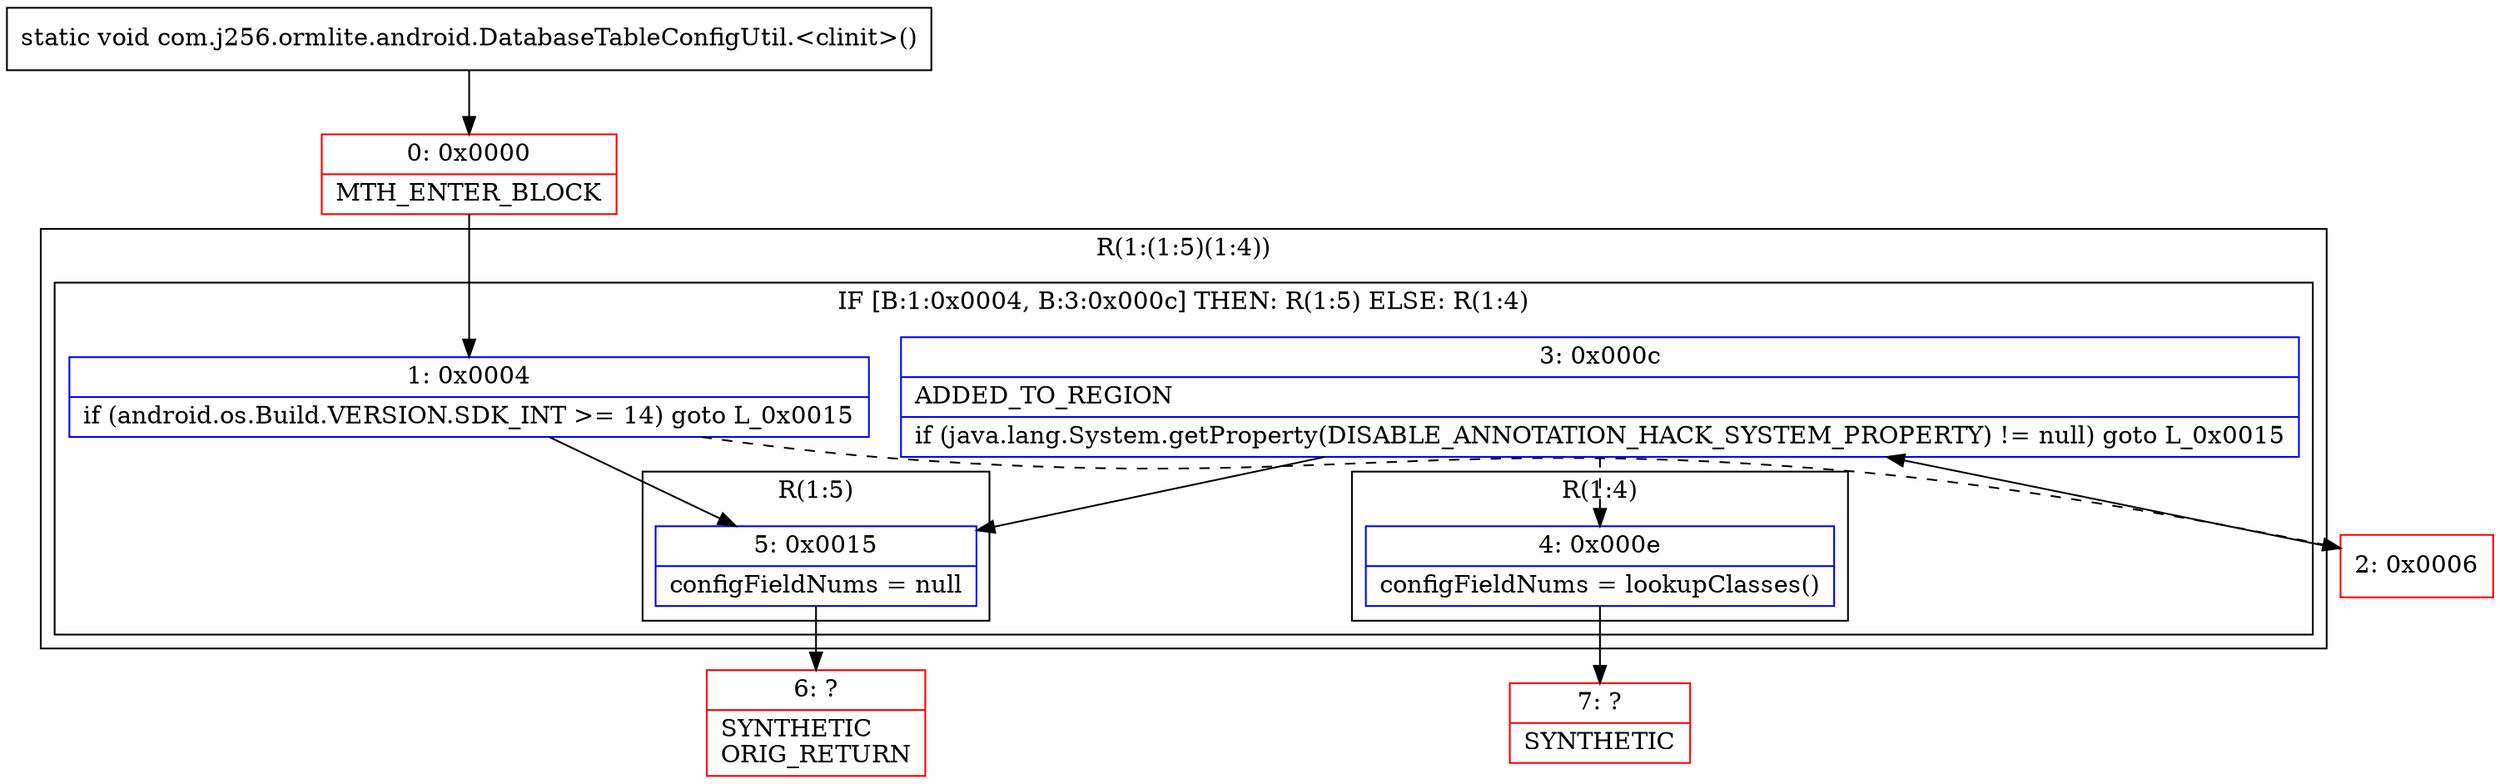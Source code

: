 digraph "CFG forcom.j256.ormlite.android.DatabaseTableConfigUtil.\<clinit\>()V" {
subgraph cluster_Region_1042747937 {
label = "R(1:(1:5)(1:4))";
node [shape=record,color=blue];
subgraph cluster_IfRegion_1210219664 {
label = "IF [B:1:0x0004, B:3:0x000c] THEN: R(1:5) ELSE: R(1:4)";
node [shape=record,color=blue];
Node_1 [shape=record,label="{1\:\ 0x0004|if (android.os.Build.VERSION.SDK_INT \>= 14) goto L_0x0015\l}"];
Node_3 [shape=record,label="{3\:\ 0x000c|ADDED_TO_REGION\l|if (java.lang.System.getProperty(DISABLE_ANNOTATION_HACK_SYSTEM_PROPERTY) != null) goto L_0x0015\l}"];
subgraph cluster_Region_1787089529 {
label = "R(1:5)";
node [shape=record,color=blue];
Node_5 [shape=record,label="{5\:\ 0x0015|configFieldNums = null\l}"];
}
subgraph cluster_Region_1574900344 {
label = "R(1:4)";
node [shape=record,color=blue];
Node_4 [shape=record,label="{4\:\ 0x000e|configFieldNums = lookupClasses()\l}"];
}
}
}
Node_0 [shape=record,color=red,label="{0\:\ 0x0000|MTH_ENTER_BLOCK\l}"];
Node_2 [shape=record,color=red,label="{2\:\ 0x0006}"];
Node_6 [shape=record,color=red,label="{6\:\ ?|SYNTHETIC\lORIG_RETURN\l}"];
Node_7 [shape=record,color=red,label="{7\:\ ?|SYNTHETIC\l}"];
MethodNode[shape=record,label="{static void com.j256.ormlite.android.DatabaseTableConfigUtil.\<clinit\>() }"];
MethodNode -> Node_0;
Node_1 -> Node_2[style=dashed];
Node_1 -> Node_5;
Node_3 -> Node_4[style=dashed];
Node_3 -> Node_5;
Node_5 -> Node_6;
Node_4 -> Node_7;
Node_0 -> Node_1;
Node_2 -> Node_3;
}

